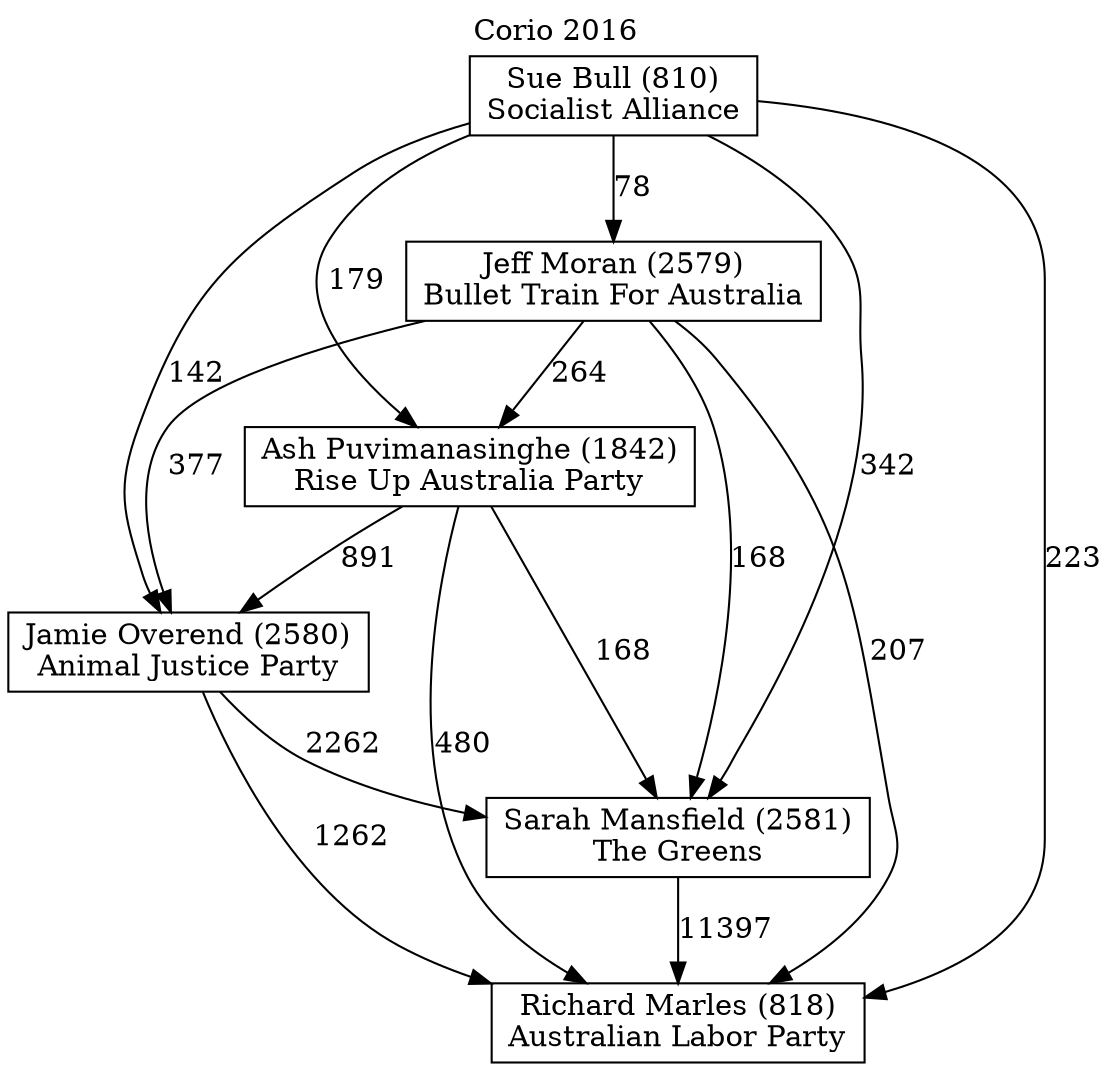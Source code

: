 // House preference flow
digraph "Richard Marles (818)_Corio_2016" {
	graph [label="Corio 2016" labelloc=t mclimit=10]
	node [shape=box]
	"Jamie Overend (2580)" [label="Jamie Overend (2580)
Animal Justice Party"]
	"Richard Marles (818)" [label="Richard Marles (818)
Australian Labor Party"]
	"Ash Puvimanasinghe (1842)" [label="Ash Puvimanasinghe (1842)
Rise Up Australia Party"]
	"Sue Bull (810)" [label="Sue Bull (810)
Socialist Alliance"]
	"Jeff Moran (2579)" [label="Jeff Moran (2579)
Bullet Train For Australia"]
	"Sarah Mansfield (2581)" [label="Sarah Mansfield (2581)
The Greens"]
	"Sue Bull (810)" -> "Sarah Mansfield (2581)" [label=342]
	"Sarah Mansfield (2581)" -> "Richard Marles (818)" [label=11397]
	"Ash Puvimanasinghe (1842)" -> "Jamie Overend (2580)" [label=891]
	"Jeff Moran (2579)" -> "Sarah Mansfield (2581)" [label=168]
	"Ash Puvimanasinghe (1842)" -> "Richard Marles (818)" [label=480]
	"Jeff Moran (2579)" -> "Jamie Overend (2580)" [label=377]
	"Jamie Overend (2580)" -> "Sarah Mansfield (2581)" [label=2262]
	"Sue Bull (810)" -> "Jamie Overend (2580)" [label=142]
	"Sue Bull (810)" -> "Jeff Moran (2579)" [label=78]
	"Jeff Moran (2579)" -> "Richard Marles (818)" [label=207]
	"Jeff Moran (2579)" -> "Ash Puvimanasinghe (1842)" [label=264]
	"Sue Bull (810)" -> "Richard Marles (818)" [label=223]
	"Jamie Overend (2580)" -> "Richard Marles (818)" [label=1262]
	"Sue Bull (810)" -> "Ash Puvimanasinghe (1842)" [label=179]
	"Ash Puvimanasinghe (1842)" -> "Sarah Mansfield (2581)" [label=168]
}
